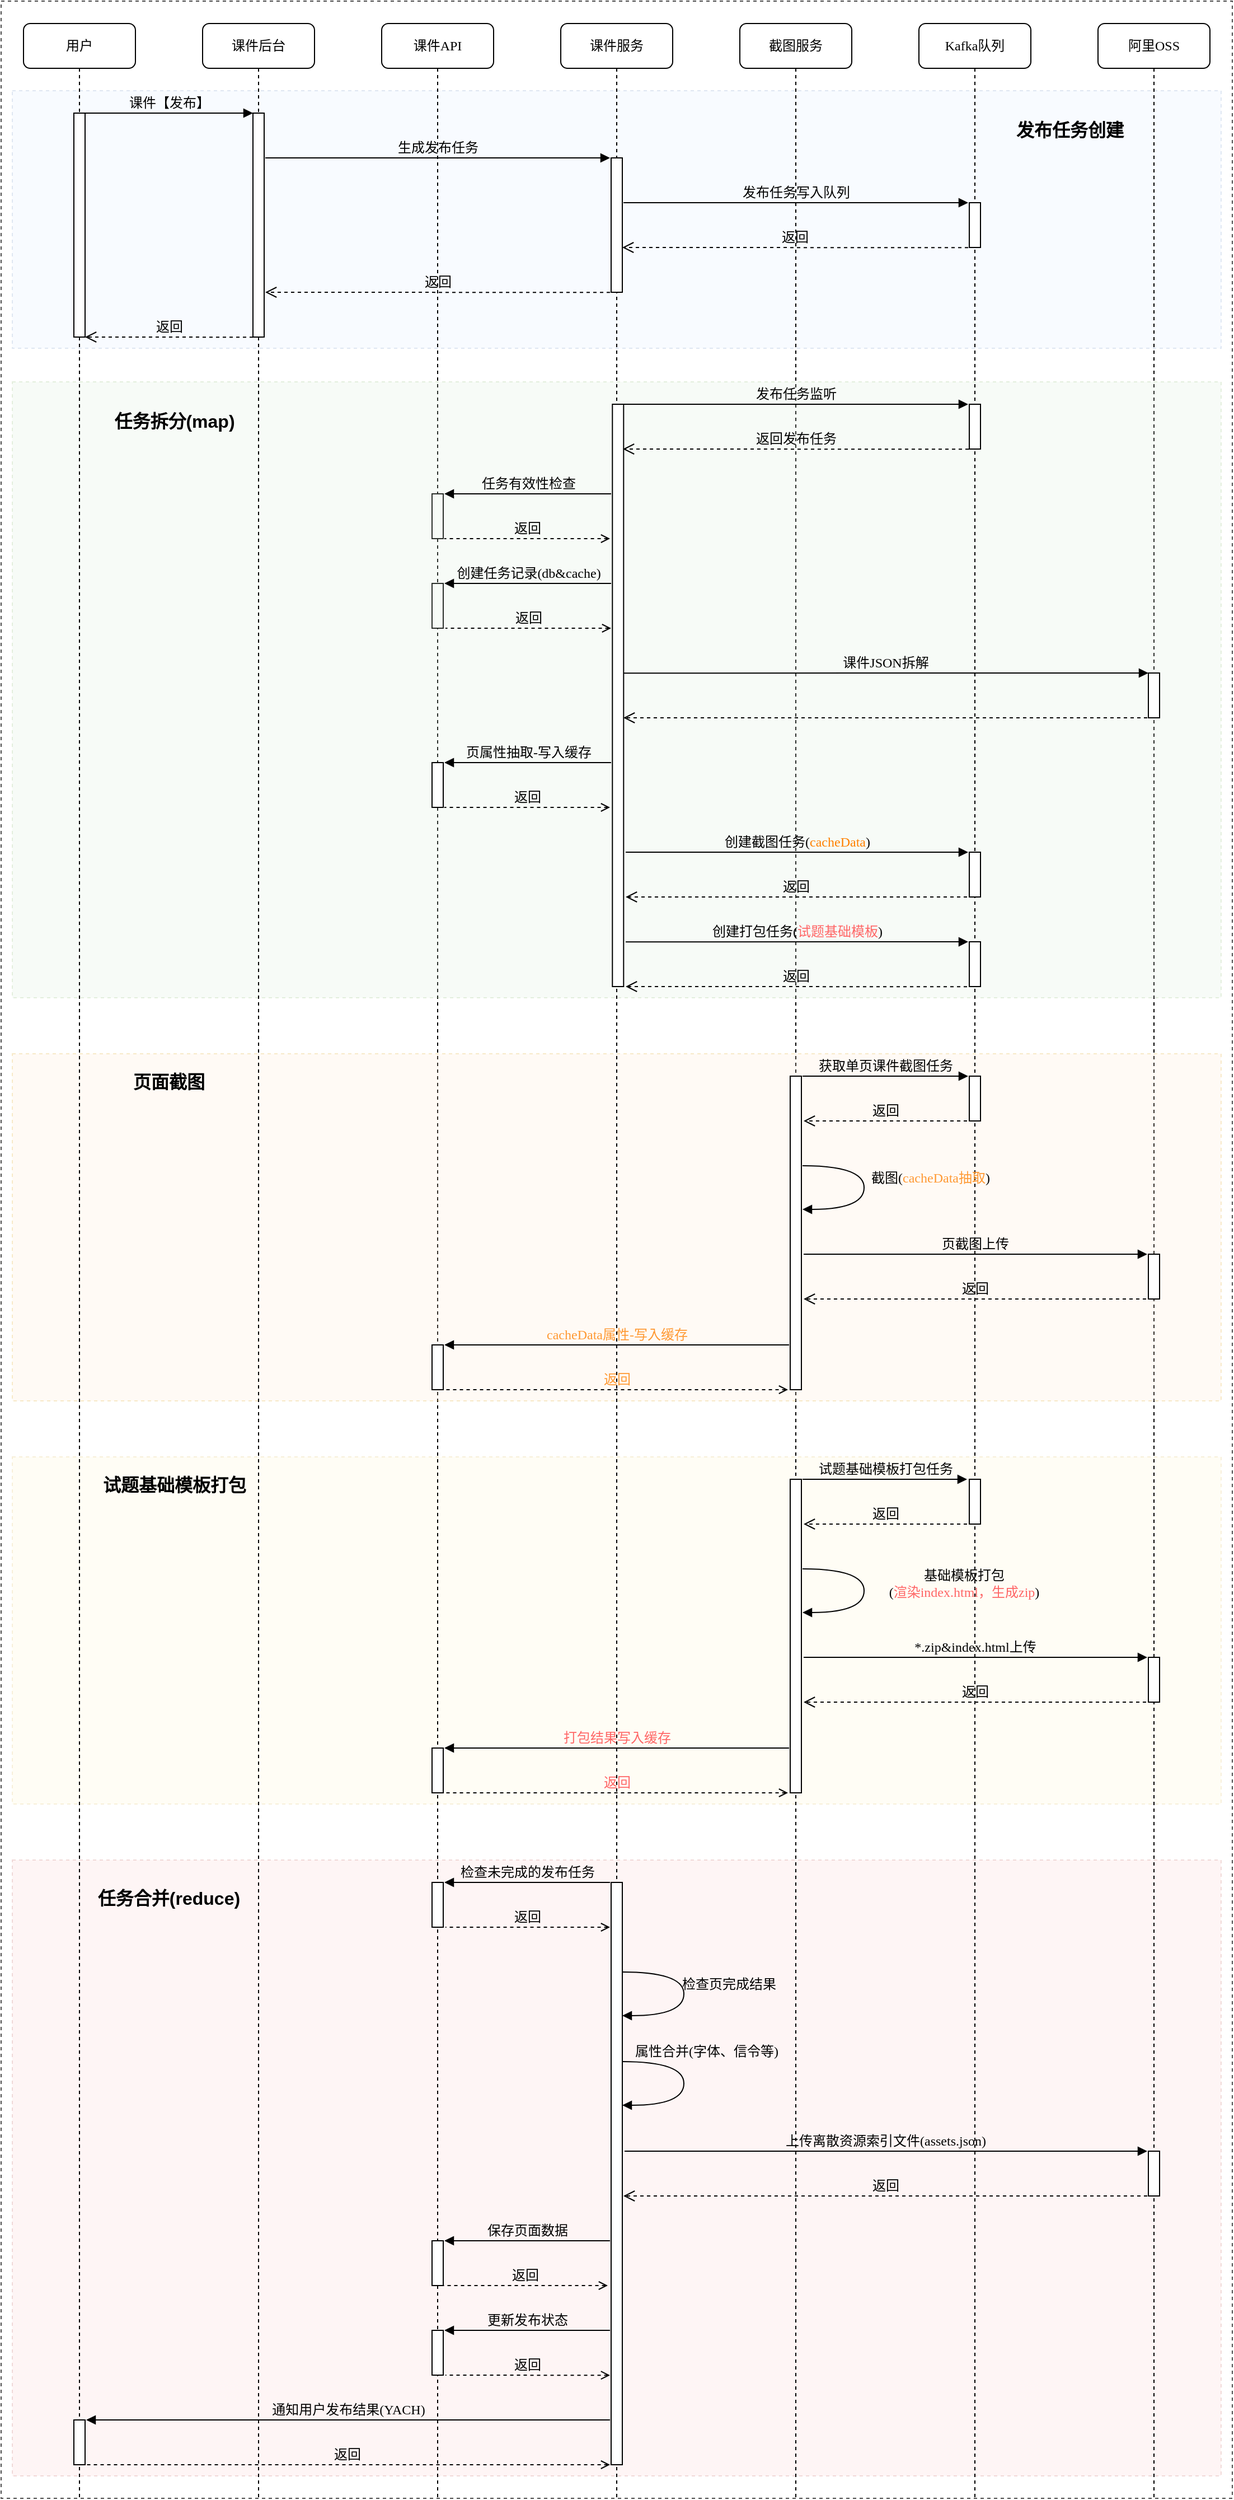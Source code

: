 <mxfile version="21.6.5" type="github">
  <diagram name="第 1 页" id="g4hASfduYWke274bOboM">
    <mxGraphModel dx="568" dy="319" grid="1" gridSize="10" guides="1" tooltips="1" connect="1" arrows="1" fold="1" page="1" pageScale="1" pageWidth="827" pageHeight="1169" math="0" shadow="0">
      <root>
        <mxCell id="0" />
        <mxCell id="1" parent="0" />
        <mxCell id="hMmdUdfrd5lEpIEmNu8y-112" value="" style="rounded=0;whiteSpace=wrap;html=1;fillColor=none;strokeColor=#000000;dashed=1;opacity=70;" vertex="1" parent="1">
          <mxGeometry x="60" y="60" width="1100" height="2230" as="geometry" />
        </mxCell>
        <mxCell id="hMmdUdfrd5lEpIEmNu8y-110" value="" style="rounded=0;whiteSpace=wrap;html=1;fillColor=#f8cecc;strokeColor=#b85450;opacity=20;dashed=1;" vertex="1" parent="1">
          <mxGeometry x="70" y="1720" width="1080" height="550" as="geometry" />
        </mxCell>
        <mxCell id="hMmdUdfrd5lEpIEmNu8y-108" value="" style="rounded=0;whiteSpace=wrap;html=1;fillColor=#fff2cc;strokeColor=#d6b656;opacity=20;dashed=1;" vertex="1" parent="1">
          <mxGeometry x="70" y="1360" width="1080" height="310" as="geometry" />
        </mxCell>
        <mxCell id="hMmdUdfrd5lEpIEmNu8y-102" value="" style="rounded=0;whiteSpace=wrap;html=1;fillColor=#dae8fc;strokeColor=#6c8ebf;opacity=20;dashed=1;" vertex="1" parent="1">
          <mxGeometry x="70" y="140" width="1080" height="230" as="geometry" />
        </mxCell>
        <mxCell id="hMmdUdfrd5lEpIEmNu8y-25" value="截图服务" style="shape=umlLifeline;perimeter=lifelinePerimeter;whiteSpace=wrap;html=1;container=1;collapsible=0;recursiveResize=0;outlineConnect=0;rounded=1;shadow=0;comic=0;labelBackgroundColor=none;strokeWidth=1;fontFamily=Verdana;fontSize=12;align=center;" vertex="1" parent="1">
          <mxGeometry x="720" y="80" width="100" height="2210" as="geometry" />
        </mxCell>
        <mxCell id="hMmdUdfrd5lEpIEmNu8y-10" value="课件API" style="shape=umlLifeline;perimeter=lifelinePerimeter;whiteSpace=wrap;html=1;container=1;collapsible=0;recursiveResize=0;outlineConnect=0;rounded=1;shadow=0;comic=0;labelBackgroundColor=none;strokeWidth=1;fontFamily=Verdana;fontSize=12;align=center;" vertex="1" parent="1">
          <mxGeometry x="400" y="80" width="100" height="2210" as="geometry" />
        </mxCell>
        <mxCell id="hMmdUdfrd5lEpIEmNu8y-11" value="" style="html=1;points=[];perimeter=orthogonalPerimeter;rounded=0;shadow=0;comic=0;labelBackgroundColor=none;strokeWidth=1;fontFamily=Verdana;fontSize=12;align=center;" vertex="1" parent="hMmdUdfrd5lEpIEmNu8y-10">
          <mxGeometry x="45" y="420" width="10" height="40" as="geometry" />
        </mxCell>
        <mxCell id="hMmdUdfrd5lEpIEmNu8y-40" value="生成发布任务" style="html=1;verticalAlign=bottom;endArrow=block;labelBackgroundColor=none;fontFamily=Verdana;fontSize=12;edgeStyle=elbowEdgeStyle;elbow=vertical;" edge="1" parent="hMmdUdfrd5lEpIEmNu8y-10">
          <mxGeometry relative="1" as="geometry">
            <mxPoint x="-104" y="120" as="sourcePoint" />
            <mxPoint x="204" y="120" as="targetPoint" />
          </mxGeometry>
        </mxCell>
        <mxCell id="hMmdUdfrd5lEpIEmNu8y-79" value="" style="html=1;points=[];perimeter=orthogonalPerimeter;rounded=0;shadow=0;comic=0;labelBackgroundColor=none;strokeWidth=1;fontFamily=Verdana;fontSize=12;align=center;" vertex="1" parent="hMmdUdfrd5lEpIEmNu8y-10">
          <mxGeometry x="45" y="500" width="10" height="40" as="geometry" />
        </mxCell>
        <mxCell id="hMmdUdfrd5lEpIEmNu8y-83" value="" style="html=1;points=[];perimeter=orthogonalPerimeter;rounded=0;shadow=0;comic=0;labelBackgroundColor=none;strokeWidth=1;fontFamily=Verdana;fontSize=12;align=center;" vertex="1" parent="hMmdUdfrd5lEpIEmNu8y-10">
          <mxGeometry x="45" y="1660" width="10" height="40" as="geometry" />
        </mxCell>
        <mxCell id="hMmdUdfrd5lEpIEmNu8y-93" value="" style="html=1;points=[];perimeter=orthogonalPerimeter;rounded=0;shadow=0;comic=0;labelBackgroundColor=none;strokeWidth=1;fontFamily=Verdana;fontSize=12;align=center;" vertex="1" parent="hMmdUdfrd5lEpIEmNu8y-10">
          <mxGeometry x="45" y="1980" width="10" height="40" as="geometry" />
        </mxCell>
        <mxCell id="hMmdUdfrd5lEpIEmNu8y-96" value="" style="html=1;points=[];perimeter=orthogonalPerimeter;rounded=0;shadow=0;comic=0;labelBackgroundColor=none;strokeWidth=1;fontFamily=Verdana;fontSize=12;align=center;" vertex="1" parent="hMmdUdfrd5lEpIEmNu8y-10">
          <mxGeometry x="45" y="2060" width="10" height="40" as="geometry" />
        </mxCell>
        <mxCell id="hMmdUdfrd5lEpIEmNu8y-2" value="阿里OSS" style="shape=umlLifeline;perimeter=lifelinePerimeter;whiteSpace=wrap;html=1;container=1;collapsible=0;recursiveResize=0;outlineConnect=0;rounded=1;shadow=0;comic=0;labelBackgroundColor=none;strokeWidth=1;fontFamily=Verdana;fontSize=12;align=center;" vertex="1" parent="1">
          <mxGeometry x="1040" y="80" width="100" height="2210" as="geometry" />
        </mxCell>
        <mxCell id="hMmdUdfrd5lEpIEmNu8y-106" value="" style="rounded=0;whiteSpace=wrap;html=1;fillColor=#ffe6cc;strokeColor=#d79b00;opacity=20;dashed=1;" vertex="1" parent="hMmdUdfrd5lEpIEmNu8y-2">
          <mxGeometry x="-970" y="920" width="1080" height="310" as="geometry" />
        </mxCell>
        <mxCell id="hMmdUdfrd5lEpIEmNu8y-104" value="" style="rounded=0;whiteSpace=wrap;html=1;fillColor=#d5e8d4;strokeColor=#82b366;opacity=20;dashed=1;" vertex="1" parent="hMmdUdfrd5lEpIEmNu8y-2">
          <mxGeometry x="-970" y="320" width="1080" height="550" as="geometry" />
        </mxCell>
        <mxCell id="hMmdUdfrd5lEpIEmNu8y-92" value="" style="html=1;points=[];perimeter=orthogonalPerimeter;rounded=0;shadow=0;comic=0;labelBackgroundColor=none;strokeWidth=1;fontFamily=Verdana;fontSize=12;align=center;" vertex="1" parent="hMmdUdfrd5lEpIEmNu8y-2">
          <mxGeometry x="45" y="1900" width="10" height="40" as="geometry" />
        </mxCell>
        <mxCell id="hMmdUdfrd5lEpIEmNu8y-4" value="Kafka队列" style="shape=umlLifeline;perimeter=lifelinePerimeter;whiteSpace=wrap;html=1;container=1;collapsible=0;recursiveResize=0;outlineConnect=0;rounded=1;shadow=0;comic=0;labelBackgroundColor=none;strokeWidth=1;fontFamily=Verdana;fontSize=12;align=center;" vertex="1" parent="1">
          <mxGeometry x="880" y="80" width="100" height="2210" as="geometry" />
        </mxCell>
        <mxCell id="hMmdUdfrd5lEpIEmNu8y-43" value="" style="html=1;points=[];perimeter=orthogonalPerimeter;rounded=0;shadow=0;comic=0;labelBackgroundColor=none;strokeWidth=1;fontFamily=Verdana;fontSize=12;align=center;" vertex="1" parent="hMmdUdfrd5lEpIEmNu8y-4">
          <mxGeometry x="45" y="160" width="10" height="40" as="geometry" />
        </mxCell>
        <mxCell id="hMmdUdfrd5lEpIEmNu8y-44" value="返回" style="html=1;verticalAlign=bottom;endArrow=open;dashed=1;endSize=8;labelBackgroundColor=none;fontFamily=Verdana;fontSize=12;edgeStyle=elbowEdgeStyle;elbow=vertical;" edge="1" parent="hMmdUdfrd5lEpIEmNu8y-4">
          <mxGeometry x="0.003" relative="1" as="geometry">
            <mxPoint x="-265" y="200" as="targetPoint" />
            <Array as="points" />
            <mxPoint x="44" y="200.13" as="sourcePoint" />
            <mxPoint as="offset" />
          </mxGeometry>
        </mxCell>
        <mxCell id="hMmdUdfrd5lEpIEmNu8y-46" value="" style="html=1;points=[];perimeter=orthogonalPerimeter;rounded=0;shadow=0;comic=0;labelBackgroundColor=none;strokeWidth=1;fontFamily=Verdana;fontSize=12;align=center;" vertex="1" parent="hMmdUdfrd5lEpIEmNu8y-4">
          <mxGeometry x="45" y="340" width="10" height="40" as="geometry" />
        </mxCell>
        <mxCell id="hMmdUdfrd5lEpIEmNu8y-19" value="" style="html=1;points=[];perimeter=orthogonalPerimeter;rounded=0;shadow=0;comic=0;labelBackgroundColor=none;strokeWidth=1;fontFamily=Verdana;fontSize=12;align=center;" vertex="1" parent="hMmdUdfrd5lEpIEmNu8y-4">
          <mxGeometry x="205" y="580" width="10" height="40" as="geometry" />
        </mxCell>
        <mxCell id="hMmdUdfrd5lEpIEmNu8y-59" value="" style="html=1;points=[];perimeter=orthogonalPerimeter;rounded=0;shadow=0;comic=0;labelBackgroundColor=none;strokeWidth=1;fontFamily=Verdana;fontSize=12;align=center;" vertex="1" parent="hMmdUdfrd5lEpIEmNu8y-4">
          <mxGeometry x="45" y="740" width="10" height="40" as="geometry" />
        </mxCell>
        <mxCell id="hMmdUdfrd5lEpIEmNu8y-63" value="" style="html=1;points=[];perimeter=orthogonalPerimeter;rounded=0;shadow=0;comic=0;labelBackgroundColor=none;strokeWidth=1;fontFamily=Verdana;fontSize=12;align=center;" vertex="1" parent="hMmdUdfrd5lEpIEmNu8y-4">
          <mxGeometry x="45" y="820" width="10" height="40" as="geometry" />
        </mxCell>
        <mxCell id="hMmdUdfrd5lEpIEmNu8y-56" value="" style="html=1;points=[];perimeter=orthogonalPerimeter;rounded=0;shadow=0;comic=0;labelBackgroundColor=none;strokeWidth=1;fontFamily=Verdana;fontSize=12;align=center;" vertex="1" parent="hMmdUdfrd5lEpIEmNu8y-4">
          <mxGeometry x="-435" y="660" width="10" height="40" as="geometry" />
        </mxCell>
        <mxCell id="hMmdUdfrd5lEpIEmNu8y-60" value="创建截图任务(&lt;font color=&quot;#ff8000&quot;&gt;cacheData&lt;/font&gt;)" style="html=1;verticalAlign=bottom;endArrow=block;labelBackgroundColor=none;fontFamily=Verdana;fontSize=12;edgeStyle=elbowEdgeStyle;elbow=vertical;" edge="1" parent="hMmdUdfrd5lEpIEmNu8y-4">
          <mxGeometry relative="1" as="geometry">
            <mxPoint x="-262" y="740" as="sourcePoint" />
            <mxPoint x="44" y="740" as="targetPoint" />
          </mxGeometry>
        </mxCell>
        <mxCell id="hMmdUdfrd5lEpIEmNu8y-61" value="返回" style="html=1;verticalAlign=bottom;endArrow=open;dashed=1;endSize=8;labelBackgroundColor=none;fontFamily=Verdana;fontSize=12;edgeStyle=elbowEdgeStyle;elbow=vertical;" edge="1" parent="hMmdUdfrd5lEpIEmNu8y-4">
          <mxGeometry x="0.003" relative="1" as="geometry">
            <mxPoint x="-262" y="780" as="targetPoint" />
            <Array as="points" />
            <mxPoint x="43" y="780" as="sourcePoint" />
            <mxPoint as="offset" />
          </mxGeometry>
        </mxCell>
        <mxCell id="hMmdUdfrd5lEpIEmNu8y-54" value="课件JSON拆解" style="html=1;verticalAlign=bottom;endArrow=block;labelBackgroundColor=none;fontFamily=Verdana;fontSize=12;edgeStyle=elbowEdgeStyle;elbow=vertical;" edge="1" parent="hMmdUdfrd5lEpIEmNu8y-4">
          <mxGeometry relative="1" as="geometry">
            <mxPoint x="-264" y="580.11" as="sourcePoint" />
            <mxPoint x="205" y="580" as="targetPoint" />
          </mxGeometry>
        </mxCell>
        <mxCell id="hMmdUdfrd5lEpIEmNu8y-55" value="" style="html=1;verticalAlign=bottom;endArrow=open;dashed=1;endSize=8;labelBackgroundColor=none;fontFamily=Verdana;fontSize=12;edgeStyle=elbowEdgeStyle;elbow=vertical;" edge="1" parent="hMmdUdfrd5lEpIEmNu8y-4">
          <mxGeometry x="0.003" relative="1" as="geometry">
            <mxPoint x="-264" y="620" as="targetPoint" />
            <Array as="points" />
            <mxPoint x="204" y="620" as="sourcePoint" />
            <mxPoint as="offset" />
          </mxGeometry>
        </mxCell>
        <mxCell id="hMmdUdfrd5lEpIEmNu8y-57" value="页属性抽取-写入缓存" style="html=1;verticalAlign=bottom;endArrow=none;labelBackgroundColor=none;fontFamily=Verdana;fontSize=12;edgeStyle=elbowEdgeStyle;elbow=vertical;entryX=-0.209;entryY=0;entryDx=0;entryDy=0;entryPerimeter=0;startArrow=block;startFill=1;endFill=0;" edge="1" parent="hMmdUdfrd5lEpIEmNu8y-4">
          <mxGeometry x="-0.002" relative="1" as="geometry">
            <mxPoint x="-424" y="660" as="sourcePoint" />
            <Array as="points">
              <mxPoint x="-367.5" y="660" />
              <mxPoint x="-357.5" y="720" />
              <mxPoint x="-317.5" y="730" />
              <mxPoint x="-337.5" y="690" />
              <mxPoint x="-417.5" y="580" />
            </Array>
            <mxPoint x="-275" y="660" as="targetPoint" />
            <mxPoint as="offset" />
          </mxGeometry>
        </mxCell>
        <mxCell id="hMmdUdfrd5lEpIEmNu8y-58" value="返回" style="html=1;verticalAlign=bottom;endArrow=none;dashed=1;endSize=8;labelBackgroundColor=none;fontFamily=Verdana;fontSize=12;edgeStyle=elbowEdgeStyle;elbow=vertical;startArrow=open;startFill=0;endFill=0;" edge="1" parent="hMmdUdfrd5lEpIEmNu8y-4">
          <mxGeometry x="0.003" relative="1" as="geometry">
            <mxPoint x="-424" y="700" as="targetPoint" />
            <Array as="points" />
            <mxPoint x="-276" y="700" as="sourcePoint" />
            <mxPoint as="offset" />
          </mxGeometry>
        </mxCell>
        <mxCell id="hMmdUdfrd5lEpIEmNu8y-64" value="创建打包任务(&lt;font color=&quot;#ff6666&quot;&gt;试题基础模板&lt;/font&gt;)" style="html=1;verticalAlign=bottom;endArrow=block;labelBackgroundColor=none;fontFamily=Verdana;fontSize=12;edgeStyle=elbowEdgeStyle;elbow=vertical;" edge="1" parent="hMmdUdfrd5lEpIEmNu8y-4">
          <mxGeometry relative="1" as="geometry">
            <mxPoint x="-262" y="820.11" as="sourcePoint" />
            <mxPoint x="44" y="820.11" as="targetPoint" />
          </mxGeometry>
        </mxCell>
        <mxCell id="hMmdUdfrd5lEpIEmNu8y-65" value="返回" style="html=1;verticalAlign=bottom;endArrow=open;dashed=1;endSize=8;labelBackgroundColor=none;fontFamily=Verdana;fontSize=12;edgeStyle=elbowEdgeStyle;elbow=vertical;" edge="1" parent="hMmdUdfrd5lEpIEmNu8y-4">
          <mxGeometry x="0.003" relative="1" as="geometry">
            <mxPoint x="-262" y="860.11" as="targetPoint" />
            <Array as="points" />
            <mxPoint x="43" y="860.11" as="sourcePoint" />
            <mxPoint as="offset" />
          </mxGeometry>
        </mxCell>
        <mxCell id="hMmdUdfrd5lEpIEmNu8y-3" value="" style="html=1;points=[];perimeter=orthogonalPerimeter;rounded=0;shadow=0;comic=0;labelBackgroundColor=none;strokeWidth=1;fontFamily=Verdana;fontSize=12;align=center;" vertex="1" parent="hMmdUdfrd5lEpIEmNu8y-4">
          <mxGeometry x="45" y="940" width="10" height="40" as="geometry" />
        </mxCell>
        <mxCell id="hMmdUdfrd5lEpIEmNu8y-6" value="" style="html=1;points=[];perimeter=orthogonalPerimeter;rounded=0;shadow=0;comic=0;labelBackgroundColor=none;strokeWidth=1;fontFamily=Verdana;fontSize=12;align=center;" vertex="1" parent="hMmdUdfrd5lEpIEmNu8y-4">
          <mxGeometry x="205" y="1099" width="10" height="40" as="geometry" />
        </mxCell>
        <mxCell id="hMmdUdfrd5lEpIEmNu8y-12" value="" style="html=1;points=[];perimeter=orthogonalPerimeter;rounded=0;shadow=0;comic=0;labelBackgroundColor=none;strokeWidth=1;fontFamily=Verdana;fontSize=12;align=center;" vertex="1" parent="hMmdUdfrd5lEpIEmNu8y-4">
          <mxGeometry x="-435" y="1180" width="10" height="40" as="geometry" />
        </mxCell>
        <mxCell id="hMmdUdfrd5lEpIEmNu8y-26" value="" style="html=1;points=[];perimeter=orthogonalPerimeter;rounded=0;shadow=0;comic=0;labelBackgroundColor=none;strokeWidth=1;fontFamily=Verdana;fontSize=12;align=center;" vertex="1" parent="hMmdUdfrd5lEpIEmNu8y-4">
          <mxGeometry x="-115" y="940" width="10" height="280" as="geometry" />
        </mxCell>
        <mxCell id="hMmdUdfrd5lEpIEmNu8y-32" value="获取单页课件截图任务" style="html=1;verticalAlign=bottom;endArrow=block;labelBackgroundColor=none;fontFamily=Verdana;fontSize=12;edgeStyle=elbowEdgeStyle;elbow=vertical;" edge="1" parent="hMmdUdfrd5lEpIEmNu8y-4">
          <mxGeometry x="-0.002" relative="1" as="geometry">
            <mxPoint x="-104" y="940" as="sourcePoint" />
            <Array as="points">
              <mxPoint x="-49" y="940" />
              <mxPoint x="-39" y="1000" />
              <mxPoint x="1" y="1010" />
              <mxPoint x="-19" y="970" />
              <mxPoint x="-99" y="860" />
            </Array>
            <mxPoint x="44" y="940" as="targetPoint" />
            <mxPoint as="offset" />
          </mxGeometry>
        </mxCell>
        <mxCell id="hMmdUdfrd5lEpIEmNu8y-33" value="返回" style="html=1;verticalAlign=bottom;endArrow=open;dashed=1;endSize=8;labelBackgroundColor=none;fontFamily=Verdana;fontSize=12;edgeStyle=elbowEdgeStyle;elbow=vertical;" edge="1" parent="hMmdUdfrd5lEpIEmNu8y-4">
          <mxGeometry x="0.003" relative="1" as="geometry">
            <mxPoint x="-103" y="980" as="targetPoint" />
            <Array as="points" />
            <mxPoint x="43" y="980" as="sourcePoint" />
            <mxPoint as="offset" />
          </mxGeometry>
        </mxCell>
        <mxCell id="hMmdUdfrd5lEpIEmNu8y-34" value="截图(&lt;font color=&quot;#ff9933&quot;&gt;cacheData抽取&lt;/font&gt;)" style="html=1;verticalAlign=bottom;endArrow=block;labelBackgroundColor=none;fontFamily=Verdana;fontSize=12;elbow=vertical;edgeStyle=orthogonalEdgeStyle;curved=1;exitX=1.038;exitY=0.345;exitPerimeter=0;entryX=1.027;entryY=0.831;entryDx=0;entryDy=0;entryPerimeter=0;" edge="1" parent="hMmdUdfrd5lEpIEmNu8y-4">
          <mxGeometry x="0.007" y="59" relative="1" as="geometry">
            <mxPoint x="-104" y="1020" as="sourcePoint" />
            <mxPoint x="-104" y="1059" as="targetPoint" />
            <Array as="points">
              <mxPoint x="-49" y="1020" />
              <mxPoint x="-49" y="1059" />
            </Array>
            <mxPoint as="offset" />
          </mxGeometry>
        </mxCell>
        <mxCell id="hMmdUdfrd5lEpIEmNu8y-35" value="页截图上传" style="html=1;verticalAlign=bottom;endArrow=block;labelBackgroundColor=none;fontFamily=Verdana;fontSize=12;edgeStyle=elbowEdgeStyle;elbow=vertical;" edge="1" parent="hMmdUdfrd5lEpIEmNu8y-4">
          <mxGeometry x="-0.002" relative="1" as="geometry">
            <mxPoint x="-103" y="1099" as="sourcePoint" />
            <Array as="points">
              <mxPoint x="-49.5" y="1099" />
              <mxPoint x="-39.5" y="1159" />
              <mxPoint x="0.5" y="1169" />
              <mxPoint x="-19.5" y="1129" />
              <mxPoint x="-99.5" y="1019" />
            </Array>
            <mxPoint x="204" y="1099" as="targetPoint" />
            <mxPoint as="offset" />
          </mxGeometry>
        </mxCell>
        <mxCell id="hMmdUdfrd5lEpIEmNu8y-36" value="返回" style="html=1;verticalAlign=bottom;endArrow=open;dashed=1;endSize=8;labelBackgroundColor=none;fontFamily=Verdana;fontSize=12;edgeStyle=elbowEdgeStyle;elbow=vertical;" edge="1" parent="hMmdUdfrd5lEpIEmNu8y-4">
          <mxGeometry x="0.003" relative="1" as="geometry">
            <mxPoint x="-103" y="1139" as="targetPoint" />
            <Array as="points" />
            <mxPoint x="203" y="1139" as="sourcePoint" />
            <mxPoint as="offset" />
          </mxGeometry>
        </mxCell>
        <mxCell id="hMmdUdfrd5lEpIEmNu8y-66" value="&lt;font color=&quot;#ff9933&quot;&gt;cacheData属性-写入缓存&lt;/font&gt;" style="html=1;verticalAlign=bottom;endArrow=none;labelBackgroundColor=none;fontFamily=Verdana;fontSize=12;edgeStyle=elbowEdgeStyle;elbow=vertical;entryX=-0.209;entryY=0;entryDx=0;entryDy=0;entryPerimeter=0;startArrow=block;startFill=1;endFill=0;" edge="1" parent="hMmdUdfrd5lEpIEmNu8y-4">
          <mxGeometry x="-0.002" relative="1" as="geometry">
            <mxPoint x="-424" y="1180" as="sourcePoint" />
            <Array as="points">
              <mxPoint x="-213.5" y="1180" />
              <mxPoint x="-203.5" y="1240" />
              <mxPoint x="-163.5" y="1250" />
              <mxPoint x="-183.5" y="1210" />
              <mxPoint x="-263.5" y="1100" />
            </Array>
            <mxPoint x="-116" y="1180" as="targetPoint" />
            <mxPoint as="offset" />
          </mxGeometry>
        </mxCell>
        <mxCell id="hMmdUdfrd5lEpIEmNu8y-67" value="&lt;font color=&quot;#ff9933&quot;&gt;返回&lt;/font&gt;" style="html=1;verticalAlign=bottom;endArrow=none;dashed=1;endSize=8;labelBackgroundColor=none;fontFamily=Verdana;fontSize=12;edgeStyle=elbowEdgeStyle;elbow=vertical;startArrow=open;startFill=0;endFill=0;" edge="1" parent="hMmdUdfrd5lEpIEmNu8y-4">
          <mxGeometry x="0.003" relative="1" as="geometry">
            <mxPoint x="-423" y="1220" as="targetPoint" />
            <Array as="points" />
            <mxPoint x="-117" y="1220" as="sourcePoint" />
            <mxPoint as="offset" />
          </mxGeometry>
        </mxCell>
        <mxCell id="hMmdUdfrd5lEpIEmNu8y-68" value="" style="html=1;points=[];perimeter=orthogonalPerimeter;rounded=0;shadow=0;comic=0;labelBackgroundColor=none;strokeWidth=1;fontFamily=Verdana;fontSize=12;align=center;" vertex="1" parent="hMmdUdfrd5lEpIEmNu8y-4">
          <mxGeometry x="45" y="1300" width="10" height="40" as="geometry" />
        </mxCell>
        <mxCell id="hMmdUdfrd5lEpIEmNu8y-69" value="" style="html=1;points=[];perimeter=orthogonalPerimeter;rounded=0;shadow=0;comic=0;labelBackgroundColor=none;strokeWidth=1;fontFamily=Verdana;fontSize=12;align=center;" vertex="1" parent="hMmdUdfrd5lEpIEmNu8y-4">
          <mxGeometry x="205" y="1459" width="10" height="40" as="geometry" />
        </mxCell>
        <mxCell id="hMmdUdfrd5lEpIEmNu8y-72" value="试题基础模板打包任务" style="html=1;verticalAlign=bottom;endArrow=block;labelBackgroundColor=none;fontFamily=Verdana;fontSize=12;edgeStyle=elbowEdgeStyle;elbow=vertical;" edge="1" parent="hMmdUdfrd5lEpIEmNu8y-4">
          <mxGeometry x="-0.002" relative="1" as="geometry">
            <mxPoint x="-104" y="1300" as="sourcePoint" />
            <Array as="points">
              <mxPoint x="-49" y="1300" />
              <mxPoint x="-39" y="1360" />
              <mxPoint x="1" y="1370" />
              <mxPoint x="-19" y="1330" />
              <mxPoint x="-99" y="1220" />
            </Array>
            <mxPoint x="43" y="1300" as="targetPoint" />
            <mxPoint as="offset" />
          </mxGeometry>
        </mxCell>
        <mxCell id="hMmdUdfrd5lEpIEmNu8y-73" value="返回" style="html=1;verticalAlign=bottom;endArrow=open;dashed=1;endSize=8;labelBackgroundColor=none;fontFamily=Verdana;fontSize=12;edgeStyle=elbowEdgeStyle;elbow=vertical;" edge="1" parent="hMmdUdfrd5lEpIEmNu8y-4">
          <mxGeometry x="0.003" relative="1" as="geometry">
            <mxPoint x="-103" y="1340" as="targetPoint" />
            <Array as="points" />
            <mxPoint x="43" y="1340" as="sourcePoint" />
            <mxPoint as="offset" />
          </mxGeometry>
        </mxCell>
        <mxCell id="hMmdUdfrd5lEpIEmNu8y-74" value="基础模板打包&lt;br&gt;(&lt;font color=&quot;#ff6666&quot;&gt;渲染index.html，生成zip&lt;/font&gt;)" style="html=1;verticalAlign=bottom;endArrow=block;labelBackgroundColor=none;fontFamily=Verdana;fontSize=12;elbow=vertical;edgeStyle=orthogonalEdgeStyle;curved=1;exitX=1.038;exitY=0.345;exitPerimeter=0;entryX=1.027;entryY=0.831;entryDx=0;entryDy=0;entryPerimeter=0;" edge="1" parent="hMmdUdfrd5lEpIEmNu8y-4">
          <mxGeometry x="0.141" y="89" relative="1" as="geometry">
            <mxPoint x="-104" y="1380" as="sourcePoint" />
            <mxPoint x="-104" y="1419" as="targetPoint" />
            <Array as="points">
              <mxPoint x="-49" y="1380" />
              <mxPoint x="-49" y="1419" />
            </Array>
            <mxPoint as="offset" />
          </mxGeometry>
        </mxCell>
        <mxCell id="hMmdUdfrd5lEpIEmNu8y-75" value="*.zip&amp;amp;index.html上传" style="html=1;verticalAlign=bottom;endArrow=block;labelBackgroundColor=none;fontFamily=Verdana;fontSize=12;edgeStyle=elbowEdgeStyle;elbow=vertical;" edge="1" parent="hMmdUdfrd5lEpIEmNu8y-4">
          <mxGeometry x="-0.002" relative="1" as="geometry">
            <mxPoint x="-103" y="1459" as="sourcePoint" />
            <Array as="points">
              <mxPoint x="-49.5" y="1459" />
              <mxPoint x="-39.5" y="1519" />
              <mxPoint x="0.5" y="1529" />
              <mxPoint x="-19.5" y="1489" />
              <mxPoint x="-99.5" y="1379" />
            </Array>
            <mxPoint x="204" y="1459" as="targetPoint" />
            <mxPoint as="offset" />
          </mxGeometry>
        </mxCell>
        <mxCell id="hMmdUdfrd5lEpIEmNu8y-76" value="返回" style="html=1;verticalAlign=bottom;endArrow=open;dashed=1;endSize=8;labelBackgroundColor=none;fontFamily=Verdana;fontSize=12;edgeStyle=elbowEdgeStyle;elbow=vertical;" edge="1" parent="hMmdUdfrd5lEpIEmNu8y-4">
          <mxGeometry x="0.003" relative="1" as="geometry">
            <mxPoint x="-103" y="1499" as="targetPoint" />
            <Array as="points" />
            <mxPoint x="203" y="1499" as="sourcePoint" />
            <mxPoint as="offset" />
          </mxGeometry>
        </mxCell>
        <mxCell id="hMmdUdfrd5lEpIEmNu8y-77" value="&lt;font color=&quot;#ff6666&quot;&gt;打包结果写入缓存&lt;/font&gt;" style="html=1;verticalAlign=bottom;endArrow=none;labelBackgroundColor=none;fontFamily=Verdana;fontSize=12;edgeStyle=elbowEdgeStyle;elbow=vertical;entryX=-0.209;entryY=0;entryDx=0;entryDy=0;entryPerimeter=0;startArrow=block;startFill=1;endFill=0;" edge="1" parent="hMmdUdfrd5lEpIEmNu8y-4">
          <mxGeometry x="-0.001" relative="1" as="geometry">
            <mxPoint x="-424" y="1540" as="sourcePoint" />
            <Array as="points">
              <mxPoint x="-213.5" y="1540" />
              <mxPoint x="-203.5" y="1600" />
              <mxPoint x="-163.5" y="1610" />
              <mxPoint x="-183.5" y="1570" />
              <mxPoint x="-263.5" y="1460" />
            </Array>
            <mxPoint x="-116" y="1540" as="targetPoint" />
            <mxPoint as="offset" />
          </mxGeometry>
        </mxCell>
        <mxCell id="hMmdUdfrd5lEpIEmNu8y-78" value="&lt;font color=&quot;#ff6666&quot;&gt;返回&lt;/font&gt;" style="html=1;verticalAlign=bottom;endArrow=none;dashed=1;endSize=8;labelBackgroundColor=none;fontFamily=Verdana;fontSize=12;edgeStyle=elbowEdgeStyle;elbow=vertical;startArrow=open;startFill=0;endFill=0;" edge="1" parent="hMmdUdfrd5lEpIEmNu8y-4">
          <mxGeometry x="0.003" relative="1" as="geometry">
            <mxPoint x="-423" y="1580" as="targetPoint" />
            <Array as="points" />
            <mxPoint x="-117" y="1580" as="sourcePoint" />
            <mxPoint as="offset" />
          </mxGeometry>
        </mxCell>
        <mxCell id="hMmdUdfrd5lEpIEmNu8y-70" value="" style="html=1;points=[];perimeter=orthogonalPerimeter;rounded=0;shadow=0;comic=0;labelBackgroundColor=none;strokeWidth=1;fontFamily=Verdana;fontSize=12;align=center;" vertex="1" parent="hMmdUdfrd5lEpIEmNu8y-4">
          <mxGeometry x="-435" y="1540" width="10" height="40" as="geometry" />
        </mxCell>
        <mxCell id="hMmdUdfrd5lEpIEmNu8y-71" value="" style="html=1;points=[];perimeter=orthogonalPerimeter;rounded=0;shadow=0;comic=0;labelBackgroundColor=none;strokeWidth=1;fontFamily=Verdana;fontSize=12;align=center;" vertex="1" parent="hMmdUdfrd5lEpIEmNu8y-4">
          <mxGeometry x="-115" y="1300" width="10" height="280" as="geometry" />
        </mxCell>
        <mxCell id="hMmdUdfrd5lEpIEmNu8y-7" value="课件后台" style="shape=umlLifeline;perimeter=lifelinePerimeter;whiteSpace=wrap;html=1;container=1;collapsible=0;recursiveResize=0;outlineConnect=0;rounded=1;shadow=0;comic=0;labelBackgroundColor=none;strokeWidth=1;fontFamily=Verdana;fontSize=12;align=center;" vertex="1" parent="1">
          <mxGeometry x="240" y="80" width="100" height="2210" as="geometry" />
        </mxCell>
        <mxCell id="hMmdUdfrd5lEpIEmNu8y-8" value="" style="html=1;points=[];perimeter=orthogonalPerimeter;rounded=0;shadow=0;comic=0;labelBackgroundColor=none;strokeWidth=1;fontFamily=Verdana;fontSize=12;align=center;" vertex="1" parent="hMmdUdfrd5lEpIEmNu8y-7">
          <mxGeometry x="45" y="80" width="10" height="200" as="geometry" />
        </mxCell>
        <mxCell id="hMmdUdfrd5lEpIEmNu8y-9" value="返回" style="html=1;verticalAlign=bottom;endArrow=open;dashed=1;endSize=8;labelBackgroundColor=none;fontFamily=Verdana;fontSize=12;edgeStyle=elbowEdgeStyle;elbow=vertical;" edge="1" parent="hMmdUdfrd5lEpIEmNu8y-7">
          <mxGeometry relative="1" as="geometry">
            <mxPoint x="-105" y="280.09" as="targetPoint" />
            <Array as="points" />
            <mxPoint x="45" y="280.09" as="sourcePoint" />
            <mxPoint as="offset" />
          </mxGeometry>
        </mxCell>
        <mxCell id="hMmdUdfrd5lEpIEmNu8y-101" value="通知用户发布结果(YACH)" style="html=1;verticalAlign=bottom;endArrow=none;labelBackgroundColor=none;fontFamily=Verdana;fontSize=12;edgeStyle=elbowEdgeStyle;elbow=vertical;startArrow=block;startFill=1;endFill=0;" edge="1" parent="hMmdUdfrd5lEpIEmNu8y-7">
          <mxGeometry x="-0.001" relative="1" as="geometry">
            <mxPoint x="-104" y="2140" as="sourcePoint" />
            <Array as="points">
              <mxPoint x="10" y="2140" />
              <mxPoint x="156.5" y="2210" />
              <mxPoint x="136.5" y="2170" />
              <mxPoint x="56.5" y="2060" />
            </Array>
            <mxPoint x="364" y="2140" as="targetPoint" />
            <mxPoint as="offset" />
          </mxGeometry>
        </mxCell>
        <mxCell id="hMmdUdfrd5lEpIEmNu8y-107" value="页面截图" style="text;html=1;strokeColor=none;fillColor=none;align=center;verticalAlign=middle;whiteSpace=wrap;rounded=0;fontSize=16;fontStyle=1" vertex="1" parent="hMmdUdfrd5lEpIEmNu8y-7">
          <mxGeometry x="-105" y="930" width="150" height="30" as="geometry" />
        </mxCell>
        <mxCell id="hMmdUdfrd5lEpIEmNu8y-111" value="任务合并(reduce)" style="text;html=1;strokeColor=none;fillColor=none;align=center;verticalAlign=middle;whiteSpace=wrap;rounded=0;fontSize=16;fontStyle=1" vertex="1" parent="hMmdUdfrd5lEpIEmNu8y-7">
          <mxGeometry x="-105" y="1659" width="150" height="30" as="geometry" />
        </mxCell>
        <mxCell id="hMmdUdfrd5lEpIEmNu8y-13" value="课件服务" style="shape=umlLifeline;perimeter=lifelinePerimeter;whiteSpace=wrap;html=1;container=1;collapsible=0;recursiveResize=0;outlineConnect=0;rounded=1;shadow=0;comic=0;labelBackgroundColor=none;strokeWidth=1;fontFamily=Verdana;fontSize=12;align=center;" vertex="1" parent="1">
          <mxGeometry x="560" y="80" width="100" height="2210" as="geometry" />
        </mxCell>
        <mxCell id="hMmdUdfrd5lEpIEmNu8y-16" value="" style="html=1;points=[];perimeter=orthogonalPerimeter;rounded=0;shadow=0;comic=0;labelBackgroundColor=none;strokeWidth=1;fontFamily=Verdana;fontSize=12;align=center;" vertex="1" parent="hMmdUdfrd5lEpIEmNu8y-13">
          <mxGeometry x="46.15" y="340" width="10" height="520" as="geometry" />
        </mxCell>
        <mxCell id="hMmdUdfrd5lEpIEmNu8y-41" value="" style="html=1;points=[];perimeter=orthogonalPerimeter;rounded=0;shadow=0;comic=0;labelBackgroundColor=none;strokeWidth=1;fontFamily=Verdana;fontSize=12;align=center;" vertex="1" parent="hMmdUdfrd5lEpIEmNu8y-13">
          <mxGeometry x="45" y="120" width="10" height="120" as="geometry" />
        </mxCell>
        <mxCell id="hMmdUdfrd5lEpIEmNu8y-45" value="返回" style="html=1;verticalAlign=bottom;endArrow=open;dashed=1;endSize=8;labelBackgroundColor=none;fontFamily=Verdana;fontSize=12;edgeStyle=elbowEdgeStyle;elbow=vertical;" edge="1" parent="hMmdUdfrd5lEpIEmNu8y-13">
          <mxGeometry x="0.003" relative="1" as="geometry">
            <mxPoint x="-264" y="240" as="targetPoint" />
            <Array as="points" />
            <mxPoint x="44" y="240.13" as="sourcePoint" />
            <mxPoint as="offset" />
          </mxGeometry>
        </mxCell>
        <mxCell id="hMmdUdfrd5lEpIEmNu8y-52" value="任务有效性检查" style="html=1;verticalAlign=bottom;endArrow=none;labelBackgroundColor=none;fontFamily=Verdana;fontSize=12;edgeStyle=elbowEdgeStyle;elbow=vertical;entryX=-0.209;entryY=0;entryDx=0;entryDy=0;entryPerimeter=0;startArrow=block;startFill=1;endFill=0;" edge="1" parent="hMmdUdfrd5lEpIEmNu8y-13">
          <mxGeometry x="-0.002" relative="1" as="geometry">
            <mxPoint x="-104" y="420" as="sourcePoint" />
            <Array as="points">
              <mxPoint x="-47.5" y="420" />
              <mxPoint x="-37.5" y="480" />
              <mxPoint x="2.5" y="490" />
              <mxPoint x="-17.5" y="450" />
              <mxPoint x="-97.5" y="340" />
            </Array>
            <mxPoint x="45" y="420" as="targetPoint" />
            <mxPoint as="offset" />
          </mxGeometry>
        </mxCell>
        <mxCell id="hMmdUdfrd5lEpIEmNu8y-53" value="返回" style="html=1;verticalAlign=bottom;endArrow=none;dashed=1;endSize=8;labelBackgroundColor=none;fontFamily=Verdana;fontSize=12;edgeStyle=elbowEdgeStyle;elbow=vertical;startArrow=open;startFill=0;endFill=0;" edge="1" parent="hMmdUdfrd5lEpIEmNu8y-13">
          <mxGeometry x="0.003" relative="1" as="geometry">
            <mxPoint x="-104" y="460" as="targetPoint" />
            <Array as="points" />
            <mxPoint x="44" y="460" as="sourcePoint" />
            <mxPoint as="offset" />
          </mxGeometry>
        </mxCell>
        <mxCell id="hMmdUdfrd5lEpIEmNu8y-80" value="创建任务记录(db&amp;amp;cache)" style="html=1;verticalAlign=bottom;endArrow=none;labelBackgroundColor=none;fontFamily=Verdana;fontSize=12;edgeStyle=elbowEdgeStyle;elbow=vertical;entryX=-0.209;entryY=0;entryDx=0;entryDy=0;entryPerimeter=0;startArrow=block;startFill=1;endFill=0;" edge="1" parent="hMmdUdfrd5lEpIEmNu8y-13">
          <mxGeometry x="-0.002" relative="1" as="geometry">
            <mxPoint x="-104" y="500" as="sourcePoint" />
            <Array as="points">
              <mxPoint x="-47.5" y="500" />
              <mxPoint x="-37.5" y="560" />
              <mxPoint x="2.5" y="570" />
              <mxPoint x="-17.5" y="530" />
              <mxPoint x="-97.5" y="420" />
            </Array>
            <mxPoint x="45" y="500" as="targetPoint" />
            <mxPoint as="offset" />
          </mxGeometry>
        </mxCell>
        <mxCell id="hMmdUdfrd5lEpIEmNu8y-81" value="返回" style="html=1;verticalAlign=bottom;endArrow=none;dashed=1;endSize=8;labelBackgroundColor=none;fontFamily=Verdana;fontSize=12;edgeStyle=elbowEdgeStyle;elbow=vertical;startArrow=open;startFill=0;endFill=0;" edge="1" parent="hMmdUdfrd5lEpIEmNu8y-13">
          <mxGeometry x="0.003" relative="1" as="geometry">
            <mxPoint x="-103" y="540" as="targetPoint" />
            <Array as="points" />
            <mxPoint x="45" y="540" as="sourcePoint" />
            <mxPoint as="offset" />
          </mxGeometry>
        </mxCell>
        <mxCell id="hMmdUdfrd5lEpIEmNu8y-82" value="" style="html=1;points=[];perimeter=orthogonalPerimeter;rounded=0;shadow=0;comic=0;labelBackgroundColor=none;strokeWidth=1;fontFamily=Verdana;fontSize=12;align=center;" vertex="1" parent="hMmdUdfrd5lEpIEmNu8y-13">
          <mxGeometry x="45" y="1660" width="10" height="520" as="geometry" />
        </mxCell>
        <mxCell id="hMmdUdfrd5lEpIEmNu8y-86" value="返回" style="html=1;verticalAlign=bottom;endArrow=none;dashed=1;endSize=8;labelBackgroundColor=none;fontFamily=Verdana;fontSize=12;edgeStyle=elbowEdgeStyle;elbow=vertical;startArrow=open;startFill=0;endFill=0;" edge="1" parent="hMmdUdfrd5lEpIEmNu8y-13">
          <mxGeometry x="0.003" relative="1" as="geometry">
            <mxPoint x="-103" y="1700.12" as="targetPoint" />
            <Array as="points" />
            <mxPoint x="44" y="1700" as="sourcePoint" />
            <mxPoint as="offset" />
          </mxGeometry>
        </mxCell>
        <mxCell id="hMmdUdfrd5lEpIEmNu8y-88" value="属性合并(字体、信令等)" style="html=1;verticalAlign=bottom;endArrow=block;labelBackgroundColor=none;fontFamily=Verdana;fontSize=12;elbow=vertical;edgeStyle=orthogonalEdgeStyle;curved=1;exitX=1.038;exitY=0.345;exitPerimeter=0;entryX=1.027;entryY=0.831;entryDx=0;entryDy=0;entryPerimeter=0;" edge="1" parent="hMmdUdfrd5lEpIEmNu8y-13">
          <mxGeometry x="-0.262" y="20" relative="1" as="geometry">
            <mxPoint x="55" y="1820" as="sourcePoint" />
            <mxPoint x="55" y="1859" as="targetPoint" />
            <Array as="points">
              <mxPoint x="110" y="1820" />
              <mxPoint x="110" y="1859" />
            </Array>
            <mxPoint as="offset" />
          </mxGeometry>
        </mxCell>
        <mxCell id="hMmdUdfrd5lEpIEmNu8y-23" value="用户" style="shape=umlLifeline;perimeter=lifelinePerimeter;whiteSpace=wrap;html=1;container=1;collapsible=0;recursiveResize=0;outlineConnect=0;rounded=1;shadow=0;comic=0;labelBackgroundColor=none;strokeWidth=1;fontFamily=Verdana;fontSize=12;align=center;" vertex="1" parent="1">
          <mxGeometry x="80" y="80" width="100" height="2210" as="geometry" />
        </mxCell>
        <mxCell id="hMmdUdfrd5lEpIEmNu8y-24" value="" style="html=1;points=[];perimeter=orthogonalPerimeter;rounded=0;shadow=0;comic=0;labelBackgroundColor=none;strokeWidth=1;fontFamily=Verdana;fontSize=12;align=center;" vertex="1" parent="hMmdUdfrd5lEpIEmNu8y-23">
          <mxGeometry x="45" y="80" width="10" height="200" as="geometry" />
        </mxCell>
        <mxCell id="hMmdUdfrd5lEpIEmNu8y-99" value="" style="html=1;points=[];perimeter=orthogonalPerimeter;rounded=0;shadow=0;comic=0;labelBackgroundColor=none;strokeWidth=1;fontFamily=Verdana;fontSize=12;align=center;" vertex="1" parent="hMmdUdfrd5lEpIEmNu8y-23">
          <mxGeometry x="45" y="2140" width="10" height="40" as="geometry" />
        </mxCell>
        <mxCell id="hMmdUdfrd5lEpIEmNu8y-27" value="课件【发布】" style="html=1;verticalAlign=bottom;endArrow=block;entryX=0;entryY=0;labelBackgroundColor=none;fontFamily=Verdana;fontSize=12;edgeStyle=elbowEdgeStyle;elbow=vertical;" edge="1" parent="1" source="hMmdUdfrd5lEpIEmNu8y-24" target="hMmdUdfrd5lEpIEmNu8y-8">
          <mxGeometry relative="1" as="geometry">
            <mxPoint x="220" y="170" as="sourcePoint" />
          </mxGeometry>
        </mxCell>
        <mxCell id="hMmdUdfrd5lEpIEmNu8y-42" value="发布任务写入队列" style="html=1;verticalAlign=bottom;endArrow=block;labelBackgroundColor=none;fontFamily=Verdana;fontSize=12;edgeStyle=elbowEdgeStyle;elbow=vertical;" edge="1" parent="1">
          <mxGeometry relative="1" as="geometry">
            <mxPoint x="616" y="240" as="sourcePoint" />
            <mxPoint x="924" y="240" as="targetPoint" />
          </mxGeometry>
        </mxCell>
        <mxCell id="hMmdUdfrd5lEpIEmNu8y-47" value="发布任务监听" style="html=1;verticalAlign=bottom;endArrow=block;labelBackgroundColor=none;fontFamily=Verdana;fontSize=12;edgeStyle=elbowEdgeStyle;elbow=vertical;" edge="1" parent="1">
          <mxGeometry relative="1" as="geometry">
            <mxPoint x="616" y="420" as="sourcePoint" />
            <mxPoint x="924" y="420" as="targetPoint" />
          </mxGeometry>
        </mxCell>
        <mxCell id="hMmdUdfrd5lEpIEmNu8y-48" value="返回发布任务" style="html=1;verticalAlign=bottom;endArrow=open;dashed=1;endSize=8;labelBackgroundColor=none;fontFamily=Verdana;fontSize=12;edgeStyle=elbowEdgeStyle;elbow=vertical;" edge="1" parent="1">
          <mxGeometry x="0.003" relative="1" as="geometry">
            <mxPoint x="615.5" y="460" as="targetPoint" />
            <Array as="points" />
            <mxPoint x="924.5" y="460.13" as="sourcePoint" />
            <mxPoint as="offset" />
          </mxGeometry>
        </mxCell>
        <mxCell id="hMmdUdfrd5lEpIEmNu8y-85" value="检查未完成的发布任务" style="html=1;verticalAlign=bottom;endArrow=none;labelBackgroundColor=none;fontFamily=Verdana;fontSize=12;edgeStyle=elbowEdgeStyle;elbow=vertical;startArrow=block;startFill=1;endFill=0;" edge="1" parent="1">
          <mxGeometry x="-0.001" relative="1" as="geometry">
            <mxPoint x="456" y="1740" as="sourcePoint" />
            <Array as="points">
              <mxPoint x="570" y="1740" />
              <mxPoint x="716.5" y="1810" />
              <mxPoint x="696.5" y="1770" />
              <mxPoint x="616.5" y="1660" />
            </Array>
            <mxPoint x="604" y="1740" as="targetPoint" />
            <mxPoint as="offset" />
          </mxGeometry>
        </mxCell>
        <mxCell id="hMmdUdfrd5lEpIEmNu8y-87" value="检查页完成结果" style="html=1;verticalAlign=bottom;endArrow=block;labelBackgroundColor=none;fontFamily=Verdana;fontSize=12;elbow=vertical;edgeStyle=orthogonalEdgeStyle;curved=1;exitX=1.038;exitY=0.345;exitPerimeter=0;entryX=1.027;entryY=0.831;entryDx=0;entryDy=0;entryPerimeter=0;" edge="1" parent="1">
          <mxGeometry x="0.006" y="40" relative="1" as="geometry">
            <mxPoint x="615" y="1820" as="sourcePoint" />
            <mxPoint x="615" y="1859" as="targetPoint" />
            <Array as="points">
              <mxPoint x="670" y="1820" />
              <mxPoint x="670" y="1859" />
            </Array>
            <mxPoint as="offset" />
          </mxGeometry>
        </mxCell>
        <mxCell id="hMmdUdfrd5lEpIEmNu8y-90" value="上传离散资源索引文件(assets.json)" style="html=1;verticalAlign=bottom;endArrow=block;labelBackgroundColor=none;fontFamily=Verdana;fontSize=12;edgeStyle=elbowEdgeStyle;elbow=vertical;" edge="1" parent="1">
          <mxGeometry x="-0.002" relative="1" as="geometry">
            <mxPoint x="617" y="1980" as="sourcePoint" />
            <Array as="points">
              <mxPoint x="670" y="1980" />
              <mxPoint x="680" y="2040" />
              <mxPoint x="720" y="2050" />
              <mxPoint x="700" y="2010" />
              <mxPoint x="620" y="1900" />
            </Array>
            <mxPoint x="1084" y="1980" as="targetPoint" />
            <mxPoint as="offset" />
          </mxGeometry>
        </mxCell>
        <mxCell id="hMmdUdfrd5lEpIEmNu8y-91" value="返回" style="html=1;verticalAlign=bottom;endArrow=open;dashed=1;endSize=8;labelBackgroundColor=none;fontFamily=Verdana;fontSize=12;edgeStyle=elbowEdgeStyle;elbow=vertical;" edge="1" parent="1">
          <mxGeometry x="0.003" relative="1" as="geometry">
            <mxPoint x="616" y="2020" as="targetPoint" />
            <Array as="points" />
            <mxPoint x="1084" y="2020" as="sourcePoint" />
            <mxPoint as="offset" />
          </mxGeometry>
        </mxCell>
        <mxCell id="hMmdUdfrd5lEpIEmNu8y-94" value="返回" style="html=1;verticalAlign=bottom;endArrow=none;dashed=1;endSize=8;labelBackgroundColor=none;fontFamily=Verdana;fontSize=12;edgeStyle=elbowEdgeStyle;elbow=vertical;startArrow=open;startFill=0;endFill=0;" edge="1" parent="1">
          <mxGeometry x="0.003" relative="1" as="geometry">
            <mxPoint x="455" y="2100.12" as="targetPoint" />
            <Array as="points" />
            <mxPoint x="602" y="2100" as="sourcePoint" />
            <mxPoint as="offset" />
          </mxGeometry>
        </mxCell>
        <mxCell id="hMmdUdfrd5lEpIEmNu8y-95" value="保存页面数据" style="html=1;verticalAlign=bottom;endArrow=none;labelBackgroundColor=none;fontFamily=Verdana;fontSize=12;edgeStyle=elbowEdgeStyle;elbow=vertical;startArrow=block;startFill=1;endFill=0;" edge="1" parent="1">
          <mxGeometry x="-0.001" relative="1" as="geometry">
            <mxPoint x="456" y="2060" as="sourcePoint" />
            <Array as="points">
              <mxPoint x="570" y="2060" />
              <mxPoint x="716.5" y="2130" />
              <mxPoint x="696.5" y="2090" />
              <mxPoint x="616.5" y="1980" />
            </Array>
            <mxPoint x="604" y="2060" as="targetPoint" />
            <mxPoint as="offset" />
          </mxGeometry>
        </mxCell>
        <mxCell id="hMmdUdfrd5lEpIEmNu8y-97" value="返回" style="html=1;verticalAlign=bottom;endArrow=none;dashed=1;endSize=8;labelBackgroundColor=none;fontFamily=Verdana;fontSize=12;edgeStyle=elbowEdgeStyle;elbow=vertical;startArrow=open;startFill=0;endFill=0;" edge="1" parent="1">
          <mxGeometry x="0.003" relative="1" as="geometry">
            <mxPoint x="457" y="2180.24" as="targetPoint" />
            <Array as="points" />
            <mxPoint x="604" y="2180.12" as="sourcePoint" />
            <mxPoint as="offset" />
          </mxGeometry>
        </mxCell>
        <mxCell id="hMmdUdfrd5lEpIEmNu8y-98" value="更新发布状态" style="html=1;verticalAlign=bottom;endArrow=none;labelBackgroundColor=none;fontFamily=Verdana;fontSize=12;edgeStyle=elbowEdgeStyle;elbow=vertical;startArrow=block;startFill=1;endFill=0;" edge="1" parent="1">
          <mxGeometry x="-0.001" relative="1" as="geometry">
            <mxPoint x="456" y="2140" as="sourcePoint" />
            <Array as="points">
              <mxPoint x="570" y="2140" />
              <mxPoint x="716.5" y="2210" />
              <mxPoint x="696.5" y="2170" />
              <mxPoint x="616.5" y="2060" />
            </Array>
            <mxPoint x="604" y="2140" as="targetPoint" />
            <mxPoint as="offset" />
          </mxGeometry>
        </mxCell>
        <mxCell id="hMmdUdfrd5lEpIEmNu8y-100" value="返回" style="html=1;verticalAlign=bottom;endArrow=none;dashed=1;endSize=8;labelBackgroundColor=none;fontFamily=Verdana;fontSize=12;edgeStyle=elbowEdgeStyle;elbow=vertical;startArrow=open;startFill=0;endFill=0;" edge="1" parent="1">
          <mxGeometry x="0.003" relative="1" as="geometry">
            <mxPoint x="136" y="2260.12" as="targetPoint" />
            <Array as="points" />
            <mxPoint x="604" y="2260" as="sourcePoint" />
            <mxPoint as="offset" />
          </mxGeometry>
        </mxCell>
        <mxCell id="hMmdUdfrd5lEpIEmNu8y-103" value="发布任务创建" style="text;html=1;strokeColor=none;fillColor=none;align=center;verticalAlign=middle;whiteSpace=wrap;rounded=0;fontSize=16;fontStyle=1" vertex="1" parent="1">
          <mxGeometry x="960" y="160" width="110" height="30" as="geometry" />
        </mxCell>
        <mxCell id="hMmdUdfrd5lEpIEmNu8y-105" value="任务拆分(map)" style="text;html=1;strokeColor=none;fillColor=none;align=center;verticalAlign=middle;whiteSpace=wrap;rounded=0;fontSize=16;fontStyle=1" vertex="1" parent="1">
          <mxGeometry x="140" y="420" width="150" height="30" as="geometry" />
        </mxCell>
        <mxCell id="hMmdUdfrd5lEpIEmNu8y-109" value="试题基础模板打包" style="text;html=1;strokeColor=none;fillColor=none;align=center;verticalAlign=middle;whiteSpace=wrap;rounded=0;fontSize=16;fontStyle=1" vertex="1" parent="1">
          <mxGeometry x="140" y="1370" width="150" height="30" as="geometry" />
        </mxCell>
      </root>
    </mxGraphModel>
  </diagram>
</mxfile>
